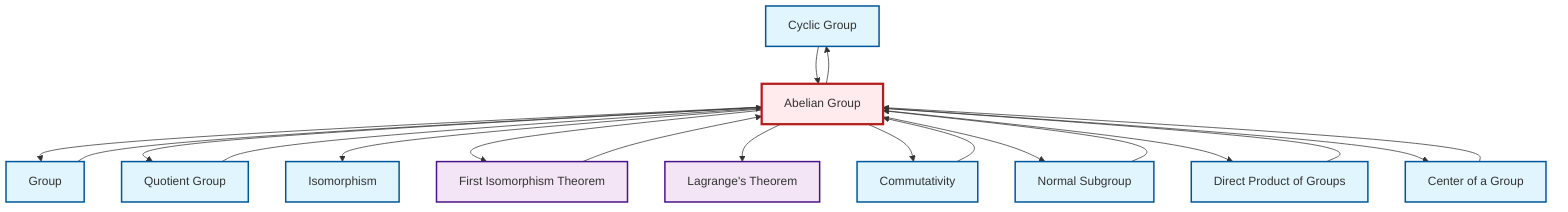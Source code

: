 graph TD
    classDef definition fill:#e1f5fe,stroke:#01579b,stroke-width:2px
    classDef theorem fill:#f3e5f5,stroke:#4a148c,stroke-width:2px
    classDef axiom fill:#fff3e0,stroke:#e65100,stroke-width:2px
    classDef example fill:#e8f5e9,stroke:#1b5e20,stroke-width:2px
    classDef current fill:#ffebee,stroke:#b71c1c,stroke-width:3px
    def-cyclic-group["Cyclic Group"]:::definition
    thm-lagrange["Lagrange's Theorem"]:::theorem
    thm-first-isomorphism["First Isomorphism Theorem"]:::theorem
    def-abelian-group["Abelian Group"]:::definition
    def-group["Group"]:::definition
    def-isomorphism["Isomorphism"]:::definition
    def-center-of-group["Center of a Group"]:::definition
    def-quotient-group["Quotient Group"]:::definition
    def-commutativity["Commutativity"]:::definition
    def-direct-product["Direct Product of Groups"]:::definition
    def-normal-subgroup["Normal Subgroup"]:::definition
    def-cyclic-group --> def-abelian-group
    def-abelian-group --> def-group
    def-normal-subgroup --> def-abelian-group
    def-abelian-group --> def-quotient-group
    def-abelian-group --> def-cyclic-group
    def-commutativity --> def-abelian-group
    def-quotient-group --> def-abelian-group
    thm-first-isomorphism --> def-abelian-group
    def-abelian-group --> def-isomorphism
    def-abelian-group --> thm-first-isomorphism
    def-center-of-group --> def-abelian-group
    def-abelian-group --> thm-lagrange
    def-group --> def-abelian-group
    def-direct-product --> def-abelian-group
    def-abelian-group --> def-commutativity
    def-abelian-group --> def-normal-subgroup
    def-abelian-group --> def-direct-product
    def-abelian-group --> def-center-of-group
    class def-abelian-group current